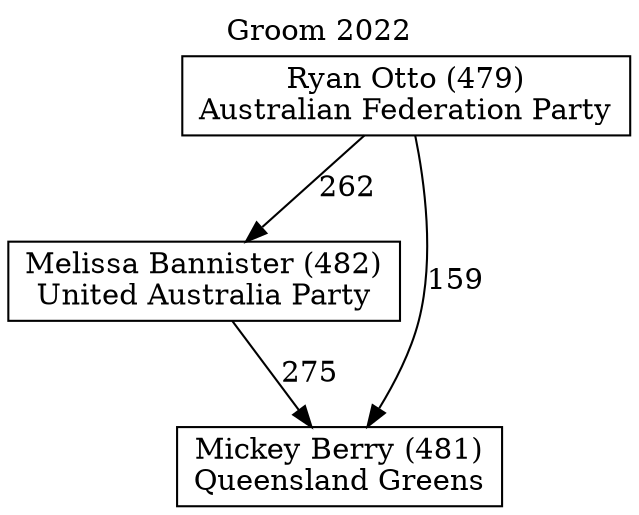 // House preference flow
digraph "Mickey Berry (481)_Groom_2022" {
	graph [label="Groom 2022" labelloc=t mclimit=10]
	node [shape=box]
	"Ryan Otto (479)" [label="Ryan Otto (479)
Australian Federation Party"]
	"Melissa Bannister (482)" [label="Melissa Bannister (482)
United Australia Party"]
	"Mickey Berry (481)" [label="Mickey Berry (481)
Queensland Greens"]
	"Ryan Otto (479)" -> "Mickey Berry (481)" [label=159]
	"Ryan Otto (479)" -> "Melissa Bannister (482)" [label=262]
	"Melissa Bannister (482)" -> "Mickey Berry (481)" [label=275]
}

